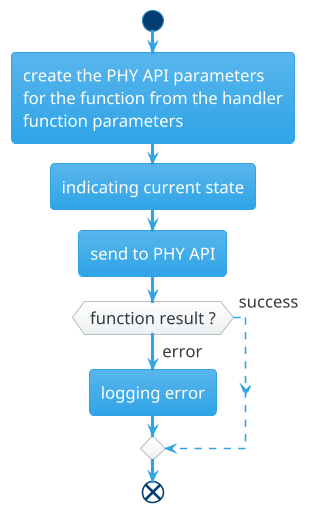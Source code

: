 @startuml phy_handler_basic_function

!theme cerulean
skinparam DefaultFontSize 16
skinparam defaultFontName Gotham Black

start
:create the PHY API parameters
for the function from the handler
function parameters;
:indicating current state;
:send to PHY API;
if (function result ?) then (success)
    -[dashed]->
else (error)
    :logging error;
endif
end

@enduml